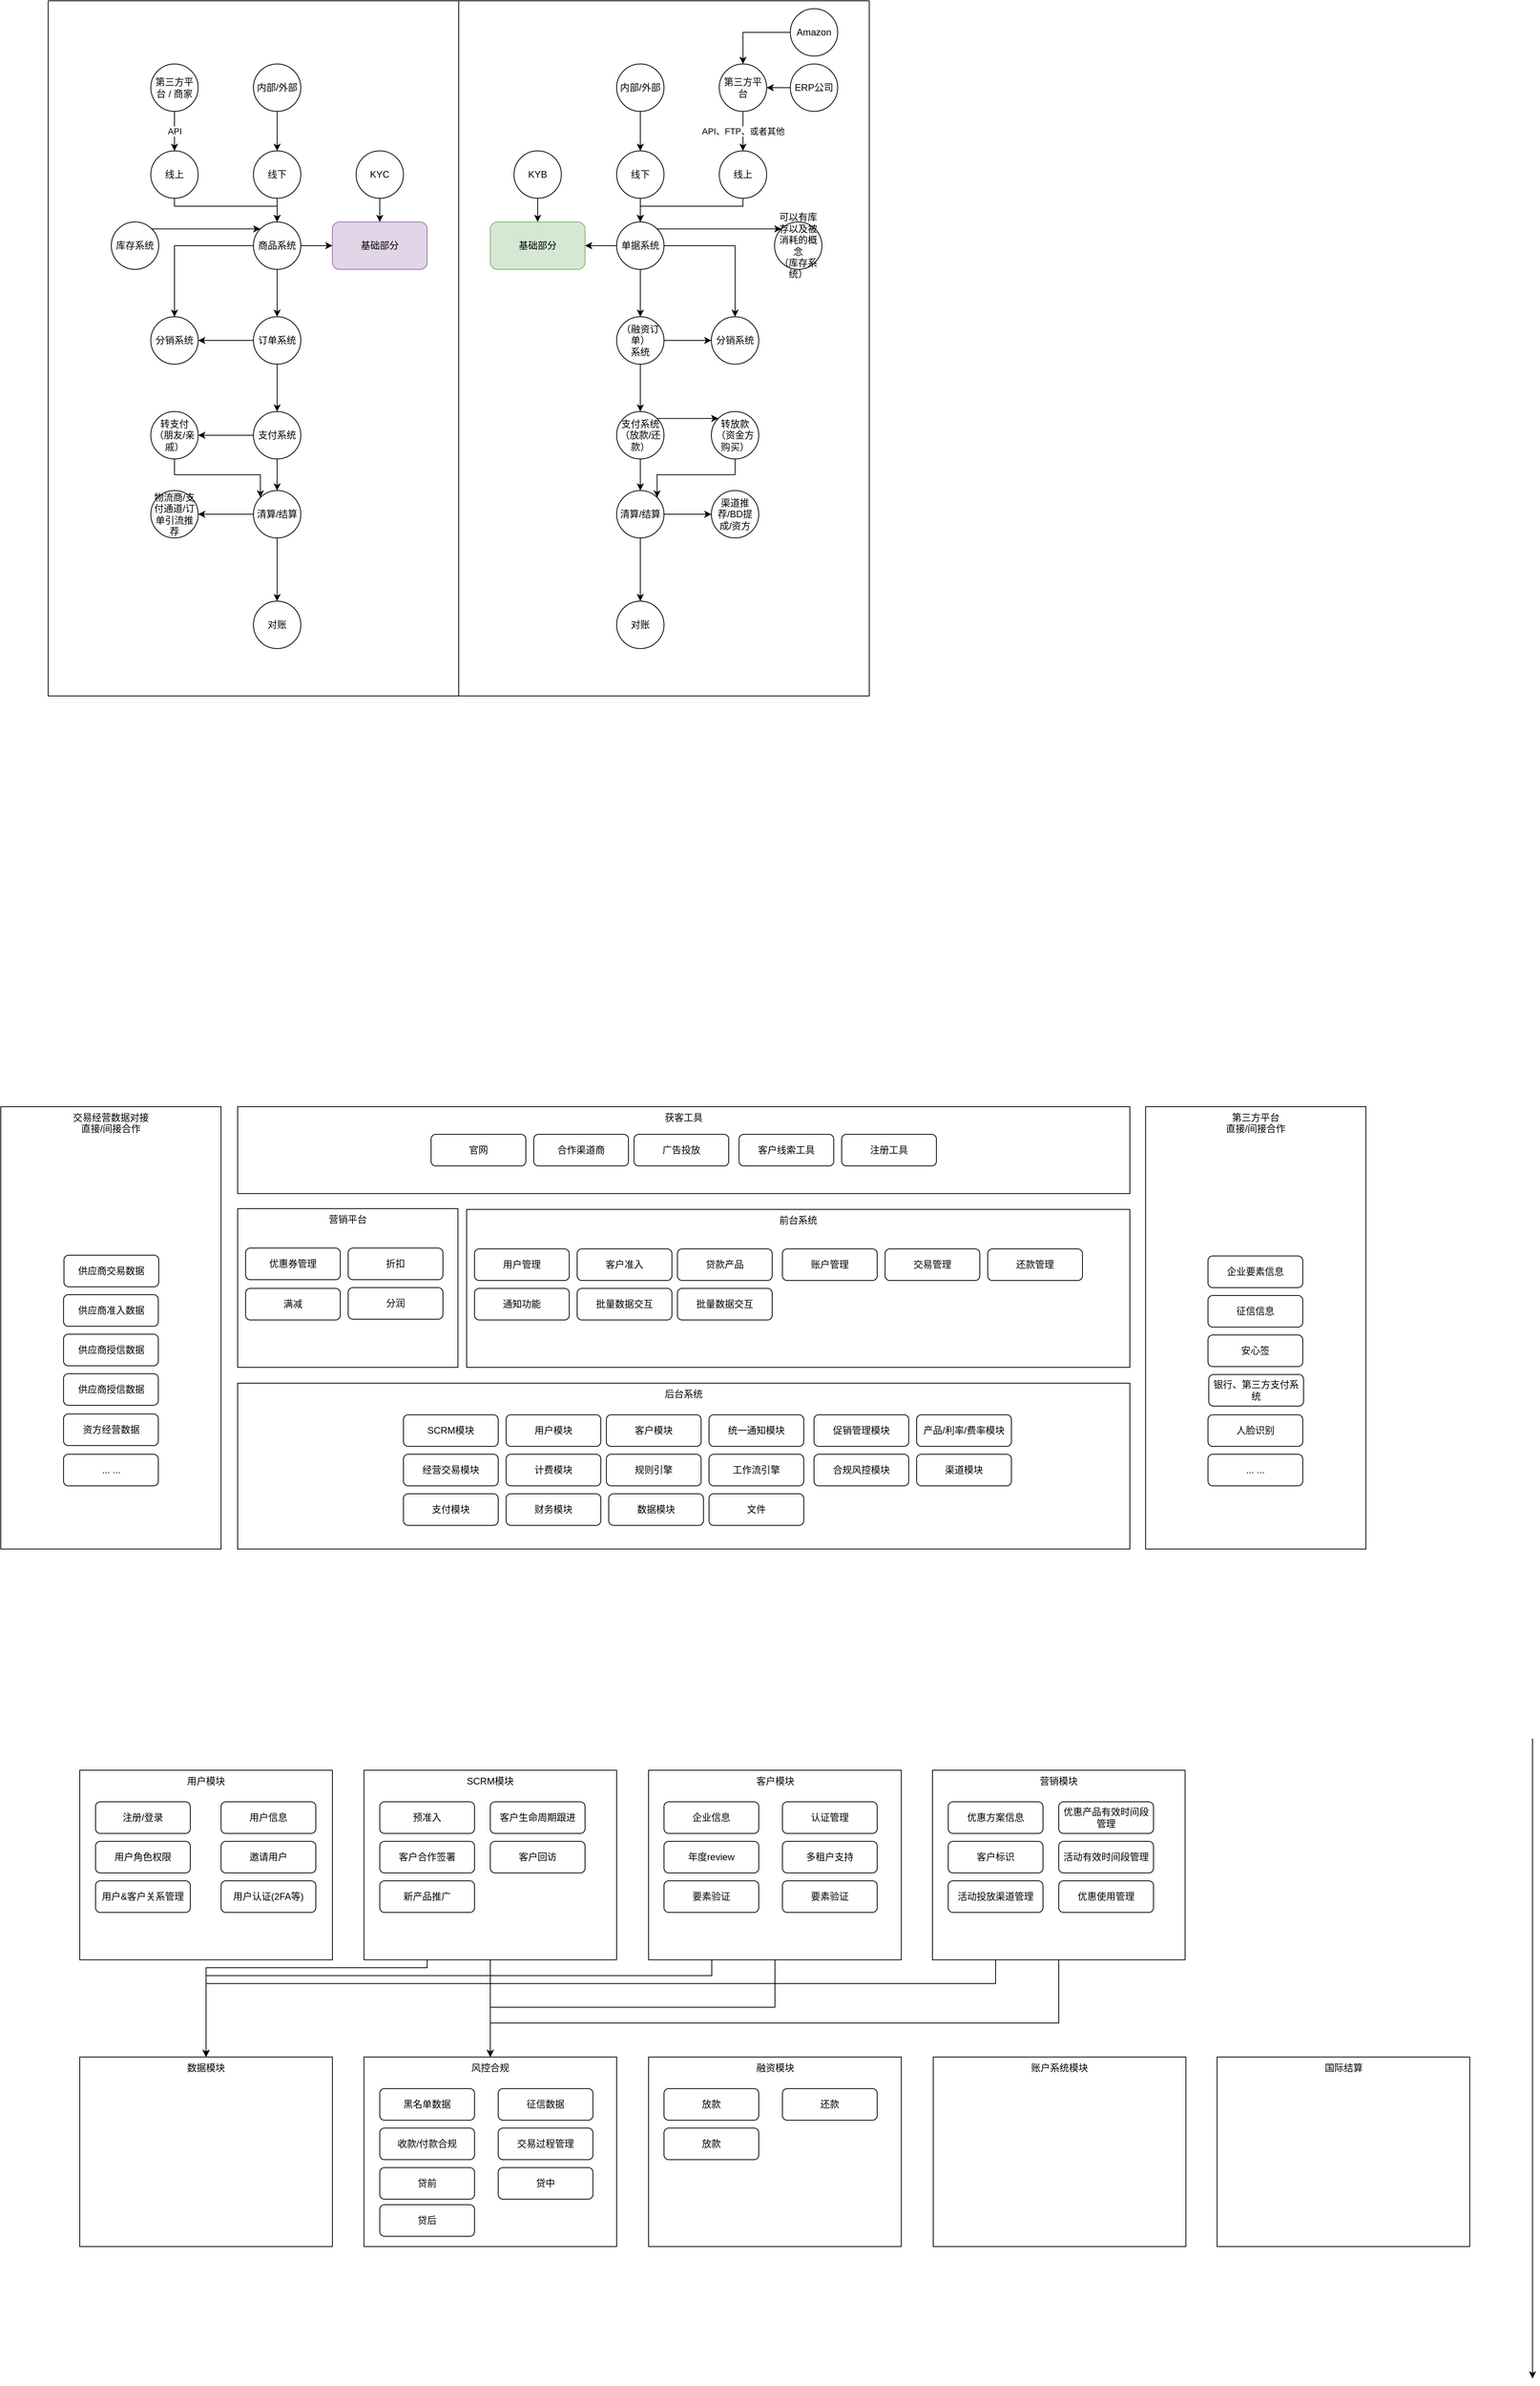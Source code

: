 <mxfile version="21.6.9" type="github">
  <diagram name="第 1 页" id="DsP0ySoP5KuVm8gyESEJ">
    <mxGraphModel dx="1647" dy="838" grid="1" gridSize="10" guides="1" tooltips="1" connect="1" arrows="1" fold="1" page="1" pageScale="1" pageWidth="827" pageHeight="1169" math="0" shadow="0">
      <root>
        <mxCell id="0" />
        <mxCell id="1" parent="0" />
        <mxCell id="JTM_hWVtwOP50AUBhIqX-2" value="" style="swimlane;startSize=0;" parent="1" vertex="1">
          <mxGeometry x="160" y="80" width="520" height="880" as="geometry" />
        </mxCell>
        <mxCell id="JTM_hWVtwOP50AUBhIqX-4" value="基础部分" style="rounded=1;whiteSpace=wrap;html=1;fillColor=#e1d5e7;strokeColor=#9673a6;" parent="JTM_hWVtwOP50AUBhIqX-2" vertex="1">
          <mxGeometry x="360" y="280" width="120" height="60" as="geometry" />
        </mxCell>
        <mxCell id="dblVW6kIsXTNqUXVf4vE-62" style="edgeStyle=orthogonalEdgeStyle;rounded=0;orthogonalLoop=1;jettySize=auto;html=1;exitX=0.5;exitY=1;exitDx=0;exitDy=0;entryX=0.5;entryY=0;entryDx=0;entryDy=0;" parent="JTM_hWVtwOP50AUBhIqX-2" source="dblVW6kIsXTNqUXVf4vE-32" target="JTM_hWVtwOP50AUBhIqX-4" edge="1">
          <mxGeometry relative="1" as="geometry" />
        </mxCell>
        <mxCell id="dblVW6kIsXTNqUXVf4vE-32" value="KYC" style="ellipse;whiteSpace=wrap;html=1;aspect=fixed;" parent="JTM_hWVtwOP50AUBhIqX-2" vertex="1">
          <mxGeometry x="390" y="190" width="60" height="60" as="geometry" />
        </mxCell>
        <mxCell id="dblVW6kIsXTNqUXVf4vE-42" style="edgeStyle=orthogonalEdgeStyle;rounded=0;orthogonalLoop=1;jettySize=auto;html=1;exitX=0.5;exitY=1;exitDx=0;exitDy=0;entryX=0.5;entryY=0;entryDx=0;entryDy=0;" parent="JTM_hWVtwOP50AUBhIqX-2" source="dblVW6kIsXTNqUXVf4vE-33" target="dblVW6kIsXTNqUXVf4vE-41" edge="1">
          <mxGeometry relative="1" as="geometry" />
        </mxCell>
        <mxCell id="dblVW6kIsXTNqUXVf4vE-33" value="线下" style="ellipse;whiteSpace=wrap;html=1;aspect=fixed;" parent="JTM_hWVtwOP50AUBhIqX-2" vertex="1">
          <mxGeometry x="260" y="190" width="60" height="60" as="geometry" />
        </mxCell>
        <mxCell id="dblVW6kIsXTNqUXVf4vE-43" style="edgeStyle=orthogonalEdgeStyle;rounded=0;orthogonalLoop=1;jettySize=auto;html=1;exitX=0.5;exitY=1;exitDx=0;exitDy=0;entryX=0.5;entryY=0;entryDx=0;entryDy=0;" parent="JTM_hWVtwOP50AUBhIqX-2" source="dblVW6kIsXTNqUXVf4vE-34" target="dblVW6kIsXTNqUXVf4vE-41" edge="1">
          <mxGeometry relative="1" as="geometry">
            <Array as="points">
              <mxPoint x="160" y="260" />
              <mxPoint x="290" y="260" />
            </Array>
          </mxGeometry>
        </mxCell>
        <mxCell id="dblVW6kIsXTNqUXVf4vE-34" value="线上" style="ellipse;whiteSpace=wrap;html=1;aspect=fixed;" parent="JTM_hWVtwOP50AUBhIqX-2" vertex="1">
          <mxGeometry x="130" y="190" width="60" height="60" as="geometry" />
        </mxCell>
        <mxCell id="dblVW6kIsXTNqUXVf4vE-36" style="edgeStyle=orthogonalEdgeStyle;rounded=0;orthogonalLoop=1;jettySize=auto;html=1;exitX=0.5;exitY=1;exitDx=0;exitDy=0;entryX=0.5;entryY=0;entryDx=0;entryDy=0;" parent="JTM_hWVtwOP50AUBhIqX-2" source="dblVW6kIsXTNqUXVf4vE-35" target="dblVW6kIsXTNqUXVf4vE-33" edge="1">
          <mxGeometry relative="1" as="geometry" />
        </mxCell>
        <mxCell id="dblVW6kIsXTNqUXVf4vE-35" value="内部/外部" style="ellipse;whiteSpace=wrap;html=1;aspect=fixed;" parent="JTM_hWVtwOP50AUBhIqX-2" vertex="1">
          <mxGeometry x="260" y="80" width="60" height="60" as="geometry" />
        </mxCell>
        <mxCell id="dblVW6kIsXTNqUXVf4vE-40" value="API" style="edgeStyle=orthogonalEdgeStyle;rounded=0;orthogonalLoop=1;jettySize=auto;html=1;exitX=0.5;exitY=1;exitDx=0;exitDy=0;entryX=0.5;entryY=0;entryDx=0;entryDy=0;" parent="JTM_hWVtwOP50AUBhIqX-2" source="dblVW6kIsXTNqUXVf4vE-39" target="dblVW6kIsXTNqUXVf4vE-34" edge="1">
          <mxGeometry relative="1" as="geometry" />
        </mxCell>
        <mxCell id="dblVW6kIsXTNqUXVf4vE-39" value="第三方平台 / 商家" style="ellipse;whiteSpace=wrap;html=1;aspect=fixed;" parent="JTM_hWVtwOP50AUBhIqX-2" vertex="1">
          <mxGeometry x="130" y="80" width="60" height="60" as="geometry" />
        </mxCell>
        <mxCell id="dblVW6kIsXTNqUXVf4vE-45" style="edgeStyle=orthogonalEdgeStyle;rounded=0;orthogonalLoop=1;jettySize=auto;html=1;exitX=1;exitY=0.5;exitDx=0;exitDy=0;entryX=0;entryY=0.5;entryDx=0;entryDy=0;" parent="JTM_hWVtwOP50AUBhIqX-2" source="dblVW6kIsXTNqUXVf4vE-41" target="JTM_hWVtwOP50AUBhIqX-4" edge="1">
          <mxGeometry relative="1" as="geometry" />
        </mxCell>
        <mxCell id="dblVW6kIsXTNqUXVf4vE-46" style="edgeStyle=orthogonalEdgeStyle;rounded=0;orthogonalLoop=1;jettySize=auto;html=1;exitX=0.5;exitY=1;exitDx=0;exitDy=0;" parent="JTM_hWVtwOP50AUBhIqX-2" source="dblVW6kIsXTNqUXVf4vE-41" target="dblVW6kIsXTNqUXVf4vE-44" edge="1">
          <mxGeometry relative="1" as="geometry" />
        </mxCell>
        <mxCell id="tlzMzB9jij6PlE33ukh0-1" style="edgeStyle=orthogonalEdgeStyle;rounded=0;orthogonalLoop=1;jettySize=auto;html=1;exitX=0;exitY=0.5;exitDx=0;exitDy=0;" edge="1" parent="JTM_hWVtwOP50AUBhIqX-2" source="dblVW6kIsXTNqUXVf4vE-41" target="dblVW6kIsXTNqUXVf4vE-47">
          <mxGeometry relative="1" as="geometry" />
        </mxCell>
        <mxCell id="dblVW6kIsXTNqUXVf4vE-41" value="商品系统" style="ellipse;whiteSpace=wrap;html=1;aspect=fixed;" parent="JTM_hWVtwOP50AUBhIqX-2" vertex="1">
          <mxGeometry x="260" y="280" width="60" height="60" as="geometry" />
        </mxCell>
        <mxCell id="dblVW6kIsXTNqUXVf4vE-50" style="edgeStyle=orthogonalEdgeStyle;rounded=0;orthogonalLoop=1;jettySize=auto;html=1;exitX=0;exitY=0.5;exitDx=0;exitDy=0;entryX=1;entryY=0.5;entryDx=0;entryDy=0;" parent="JTM_hWVtwOP50AUBhIqX-2" source="dblVW6kIsXTNqUXVf4vE-44" target="dblVW6kIsXTNqUXVf4vE-47" edge="1">
          <mxGeometry relative="1" as="geometry" />
        </mxCell>
        <mxCell id="dblVW6kIsXTNqUXVf4vE-54" style="edgeStyle=orthogonalEdgeStyle;rounded=0;orthogonalLoop=1;jettySize=auto;html=1;exitX=0.5;exitY=1;exitDx=0;exitDy=0;entryX=0.5;entryY=0;entryDx=0;entryDy=0;" parent="JTM_hWVtwOP50AUBhIqX-2" source="dblVW6kIsXTNqUXVf4vE-44" target="dblVW6kIsXTNqUXVf4vE-51" edge="1">
          <mxGeometry relative="1" as="geometry" />
        </mxCell>
        <mxCell id="dblVW6kIsXTNqUXVf4vE-44" value="订单系统" style="ellipse;whiteSpace=wrap;html=1;aspect=fixed;" parent="JTM_hWVtwOP50AUBhIqX-2" vertex="1">
          <mxGeometry x="260" y="400" width="60" height="60" as="geometry" />
        </mxCell>
        <mxCell id="dblVW6kIsXTNqUXVf4vE-47" value="分销系统" style="ellipse;whiteSpace=wrap;html=1;aspect=fixed;" parent="JTM_hWVtwOP50AUBhIqX-2" vertex="1">
          <mxGeometry x="130" y="400" width="60" height="60" as="geometry" />
        </mxCell>
        <mxCell id="dblVW6kIsXTNqUXVf4vE-49" style="edgeStyle=orthogonalEdgeStyle;rounded=0;orthogonalLoop=1;jettySize=auto;html=1;exitX=1;exitY=0;exitDx=0;exitDy=0;entryX=0;entryY=0;entryDx=0;entryDy=0;" parent="JTM_hWVtwOP50AUBhIqX-2" source="dblVW6kIsXTNqUXVf4vE-48" target="dblVW6kIsXTNqUXVf4vE-41" edge="1">
          <mxGeometry relative="1" as="geometry" />
        </mxCell>
        <mxCell id="dblVW6kIsXTNqUXVf4vE-48" value="库存系统" style="ellipse;whiteSpace=wrap;html=1;aspect=fixed;" parent="JTM_hWVtwOP50AUBhIqX-2" vertex="1">
          <mxGeometry x="80" y="280" width="60" height="60" as="geometry" />
        </mxCell>
        <mxCell id="dblVW6kIsXTNqUXVf4vE-53" style="edgeStyle=orthogonalEdgeStyle;rounded=0;orthogonalLoop=1;jettySize=auto;html=1;exitX=0;exitY=0.5;exitDx=0;exitDy=0;entryX=1;entryY=0.5;entryDx=0;entryDy=0;" parent="JTM_hWVtwOP50AUBhIqX-2" source="dblVW6kIsXTNqUXVf4vE-51" target="dblVW6kIsXTNqUXVf4vE-52" edge="1">
          <mxGeometry relative="1" as="geometry" />
        </mxCell>
        <mxCell id="dblVW6kIsXTNqUXVf4vE-57" style="edgeStyle=orthogonalEdgeStyle;rounded=0;orthogonalLoop=1;jettySize=auto;html=1;exitX=0.5;exitY=1;exitDx=0;exitDy=0;" parent="JTM_hWVtwOP50AUBhIqX-2" source="dblVW6kIsXTNqUXVf4vE-51" target="dblVW6kIsXTNqUXVf4vE-55" edge="1">
          <mxGeometry relative="1" as="geometry" />
        </mxCell>
        <mxCell id="dblVW6kIsXTNqUXVf4vE-51" value="支付系统" style="ellipse;whiteSpace=wrap;html=1;aspect=fixed;" parent="JTM_hWVtwOP50AUBhIqX-2" vertex="1">
          <mxGeometry x="260" y="520" width="60" height="60" as="geometry" />
        </mxCell>
        <mxCell id="dblVW6kIsXTNqUXVf4vE-61" style="edgeStyle=orthogonalEdgeStyle;rounded=0;orthogonalLoop=1;jettySize=auto;html=1;exitX=0.5;exitY=1;exitDx=0;exitDy=0;entryX=0;entryY=0;entryDx=0;entryDy=0;" parent="JTM_hWVtwOP50AUBhIqX-2" source="dblVW6kIsXTNqUXVf4vE-52" target="dblVW6kIsXTNqUXVf4vE-55" edge="1">
          <mxGeometry relative="1" as="geometry" />
        </mxCell>
        <mxCell id="dblVW6kIsXTNqUXVf4vE-52" value="转支付（朋友/亲戚）" style="ellipse;whiteSpace=wrap;html=1;aspect=fixed;" parent="JTM_hWVtwOP50AUBhIqX-2" vertex="1">
          <mxGeometry x="130" y="520" width="60" height="60" as="geometry" />
        </mxCell>
        <mxCell id="dblVW6kIsXTNqUXVf4vE-58" style="edgeStyle=orthogonalEdgeStyle;rounded=0;orthogonalLoop=1;jettySize=auto;html=1;exitX=0.5;exitY=1;exitDx=0;exitDy=0;entryX=0.5;entryY=0;entryDx=0;entryDy=0;" parent="JTM_hWVtwOP50AUBhIqX-2" source="dblVW6kIsXTNqUXVf4vE-55" target="dblVW6kIsXTNqUXVf4vE-56" edge="1">
          <mxGeometry relative="1" as="geometry" />
        </mxCell>
        <mxCell id="dblVW6kIsXTNqUXVf4vE-60" style="edgeStyle=orthogonalEdgeStyle;rounded=0;orthogonalLoop=1;jettySize=auto;html=1;exitX=0;exitY=0.5;exitDx=0;exitDy=0;entryX=1;entryY=0.5;entryDx=0;entryDy=0;" parent="JTM_hWVtwOP50AUBhIqX-2" source="dblVW6kIsXTNqUXVf4vE-55" target="dblVW6kIsXTNqUXVf4vE-59" edge="1">
          <mxGeometry relative="1" as="geometry" />
        </mxCell>
        <mxCell id="dblVW6kIsXTNqUXVf4vE-55" value="清算/结算" style="ellipse;whiteSpace=wrap;html=1;aspect=fixed;" parent="JTM_hWVtwOP50AUBhIqX-2" vertex="1">
          <mxGeometry x="260" y="620" width="60" height="60" as="geometry" />
        </mxCell>
        <mxCell id="dblVW6kIsXTNqUXVf4vE-56" value="对账" style="ellipse;whiteSpace=wrap;html=1;aspect=fixed;" parent="JTM_hWVtwOP50AUBhIqX-2" vertex="1">
          <mxGeometry x="260" y="760" width="60" height="60" as="geometry" />
        </mxCell>
        <mxCell id="dblVW6kIsXTNqUXVf4vE-59" value="物流商/支付通道/订单引流推荐" style="ellipse;whiteSpace=wrap;html=1;aspect=fixed;" parent="JTM_hWVtwOP50AUBhIqX-2" vertex="1">
          <mxGeometry x="130" y="620" width="60" height="60" as="geometry" />
        </mxCell>
        <mxCell id="JTM_hWVtwOP50AUBhIqX-3" value="" style="swimlane;startSize=0;" parent="1" vertex="1">
          <mxGeometry x="680" y="80" width="520" height="880" as="geometry" />
        </mxCell>
        <mxCell id="JTM_hWVtwOP50AUBhIqX-5" value="基础部分" style="rounded=1;whiteSpace=wrap;html=1;fillColor=#d5e8d4;strokeColor=#82b366;" parent="JTM_hWVtwOP50AUBhIqX-3" vertex="1">
          <mxGeometry x="40" y="280" width="120" height="60" as="geometry" />
        </mxCell>
        <mxCell id="dblVW6kIsXTNqUXVf4vE-14" style="edgeStyle=orthogonalEdgeStyle;rounded=0;orthogonalLoop=1;jettySize=auto;html=1;exitX=0.5;exitY=1;exitDx=0;exitDy=0;entryX=0.5;entryY=0;entryDx=0;entryDy=0;" parent="JTM_hWVtwOP50AUBhIqX-3" source="JTM_hWVtwOP50AUBhIqX-7" target="JTM_hWVtwOP50AUBhIqX-8" edge="1">
          <mxGeometry relative="1" as="geometry" />
        </mxCell>
        <mxCell id="dblVW6kIsXTNqUXVf4vE-16" style="edgeStyle=orthogonalEdgeStyle;rounded=0;orthogonalLoop=1;jettySize=auto;html=1;exitX=1;exitY=0.5;exitDx=0;exitDy=0;entryX=0.5;entryY=0;entryDx=0;entryDy=0;" parent="JTM_hWVtwOP50AUBhIqX-3" source="JTM_hWVtwOP50AUBhIqX-7" target="dblVW6kIsXTNqUXVf4vE-15" edge="1">
          <mxGeometry relative="1" as="geometry" />
        </mxCell>
        <mxCell id="dblVW6kIsXTNqUXVf4vE-19" style="edgeStyle=orthogonalEdgeStyle;rounded=0;orthogonalLoop=1;jettySize=auto;html=1;exitX=1;exitY=0;exitDx=0;exitDy=0;entryX=0;entryY=0;entryDx=0;entryDy=0;" parent="JTM_hWVtwOP50AUBhIqX-3" source="JTM_hWVtwOP50AUBhIqX-7" target="dblVW6kIsXTNqUXVf4vE-18" edge="1">
          <mxGeometry relative="1" as="geometry" />
        </mxCell>
        <mxCell id="dblVW6kIsXTNqUXVf4vE-38" style="edgeStyle=orthogonalEdgeStyle;rounded=0;orthogonalLoop=1;jettySize=auto;html=1;exitX=0;exitY=0.5;exitDx=0;exitDy=0;entryX=1;entryY=0.5;entryDx=0;entryDy=0;" parent="JTM_hWVtwOP50AUBhIqX-3" source="JTM_hWVtwOP50AUBhIqX-7" target="JTM_hWVtwOP50AUBhIqX-5" edge="1">
          <mxGeometry relative="1" as="geometry" />
        </mxCell>
        <mxCell id="JTM_hWVtwOP50AUBhIqX-7" value="单据系统" style="ellipse;whiteSpace=wrap;html=1;aspect=fixed;" parent="JTM_hWVtwOP50AUBhIqX-3" vertex="1">
          <mxGeometry x="200" y="280" width="60" height="60" as="geometry" />
        </mxCell>
        <mxCell id="dblVW6kIsXTNqUXVf4vE-17" style="edgeStyle=orthogonalEdgeStyle;rounded=0;orthogonalLoop=1;jettySize=auto;html=1;exitX=1;exitY=0.5;exitDx=0;exitDy=0;entryX=0;entryY=0.5;entryDx=0;entryDy=0;" parent="JTM_hWVtwOP50AUBhIqX-3" source="JTM_hWVtwOP50AUBhIqX-8" target="dblVW6kIsXTNqUXVf4vE-15" edge="1">
          <mxGeometry relative="1" as="geometry" />
        </mxCell>
        <mxCell id="dblVW6kIsXTNqUXVf4vE-23" style="edgeStyle=orthogonalEdgeStyle;rounded=0;orthogonalLoop=1;jettySize=auto;html=1;exitX=0.5;exitY=1;exitDx=0;exitDy=0;" parent="JTM_hWVtwOP50AUBhIqX-3" source="JTM_hWVtwOP50AUBhIqX-8" target="dblVW6kIsXTNqUXVf4vE-21" edge="1">
          <mxGeometry relative="1" as="geometry" />
        </mxCell>
        <mxCell id="JTM_hWVtwOP50AUBhIqX-8" value="（融资订单）&lt;br&gt;系统" style="ellipse;whiteSpace=wrap;html=1;aspect=fixed;" parent="JTM_hWVtwOP50AUBhIqX-3" vertex="1">
          <mxGeometry x="200" y="400" width="60" height="60" as="geometry" />
        </mxCell>
        <mxCell id="dblVW6kIsXTNqUXVf4vE-5" style="edgeStyle=orthogonalEdgeStyle;rounded=0;orthogonalLoop=1;jettySize=auto;html=1;exitX=0.5;exitY=1;exitDx=0;exitDy=0;entryX=0.5;entryY=0;entryDx=0;entryDy=0;" parent="JTM_hWVtwOP50AUBhIqX-3" source="dblVW6kIsXTNqUXVf4vE-1" target="JTM_hWVtwOP50AUBhIqX-7" edge="1">
          <mxGeometry relative="1" as="geometry" />
        </mxCell>
        <mxCell id="dblVW6kIsXTNqUXVf4vE-1" value="线下" style="ellipse;whiteSpace=wrap;html=1;aspect=fixed;" parent="JTM_hWVtwOP50AUBhIqX-3" vertex="1">
          <mxGeometry x="200" y="190" width="60" height="60" as="geometry" />
        </mxCell>
        <mxCell id="dblVW6kIsXTNqUXVf4vE-4" style="edgeStyle=orthogonalEdgeStyle;rounded=0;orthogonalLoop=1;jettySize=auto;html=1;exitX=0.5;exitY=1;exitDx=0;exitDy=0;" parent="JTM_hWVtwOP50AUBhIqX-3" source="dblVW6kIsXTNqUXVf4vE-2" target="dblVW6kIsXTNqUXVf4vE-1" edge="1">
          <mxGeometry relative="1" as="geometry" />
        </mxCell>
        <mxCell id="dblVW6kIsXTNqUXVf4vE-2" value="内部/外部" style="ellipse;whiteSpace=wrap;html=1;aspect=fixed;" parent="JTM_hWVtwOP50AUBhIqX-3" vertex="1">
          <mxGeometry x="200" y="80" width="60" height="60" as="geometry" />
        </mxCell>
        <mxCell id="dblVW6kIsXTNqUXVf4vE-6" style="edgeStyle=orthogonalEdgeStyle;rounded=0;orthogonalLoop=1;jettySize=auto;html=1;exitX=0.5;exitY=1;exitDx=0;exitDy=0;entryX=0.5;entryY=0;entryDx=0;entryDy=0;" parent="JTM_hWVtwOP50AUBhIqX-3" source="dblVW6kIsXTNqUXVf4vE-3" target="JTM_hWVtwOP50AUBhIqX-7" edge="1">
          <mxGeometry relative="1" as="geometry">
            <Array as="points">
              <mxPoint x="360" y="260" />
              <mxPoint x="230" y="260" />
            </Array>
          </mxGeometry>
        </mxCell>
        <mxCell id="dblVW6kIsXTNqUXVf4vE-3" value="线上" style="ellipse;whiteSpace=wrap;html=1;aspect=fixed;" parent="JTM_hWVtwOP50AUBhIqX-3" vertex="1">
          <mxGeometry x="330" y="190" width="60" height="60" as="geometry" />
        </mxCell>
        <mxCell id="dblVW6kIsXTNqUXVf4vE-8" value="API、FTP、或者其他" style="edgeStyle=orthogonalEdgeStyle;rounded=0;orthogonalLoop=1;jettySize=auto;html=1;exitX=0.5;exitY=1;exitDx=0;exitDy=0;entryX=0.5;entryY=0;entryDx=0;entryDy=0;" parent="JTM_hWVtwOP50AUBhIqX-3" source="dblVW6kIsXTNqUXVf4vE-7" target="dblVW6kIsXTNqUXVf4vE-3" edge="1">
          <mxGeometry relative="1" as="geometry" />
        </mxCell>
        <mxCell id="dblVW6kIsXTNqUXVf4vE-7" value="第三方平台" style="ellipse;whiteSpace=wrap;html=1;aspect=fixed;" parent="JTM_hWVtwOP50AUBhIqX-3" vertex="1">
          <mxGeometry x="330" y="80" width="60" height="60" as="geometry" />
        </mxCell>
        <mxCell id="dblVW6kIsXTNqUXVf4vE-11" style="edgeStyle=orthogonalEdgeStyle;rounded=0;orthogonalLoop=1;jettySize=auto;html=1;exitX=0;exitY=0.5;exitDx=0;exitDy=0;" parent="JTM_hWVtwOP50AUBhIqX-3" source="dblVW6kIsXTNqUXVf4vE-9" target="dblVW6kIsXTNqUXVf4vE-7" edge="1">
          <mxGeometry relative="1" as="geometry" />
        </mxCell>
        <mxCell id="dblVW6kIsXTNqUXVf4vE-9" value="Amazon" style="ellipse;whiteSpace=wrap;html=1;aspect=fixed;" parent="JTM_hWVtwOP50AUBhIqX-3" vertex="1">
          <mxGeometry x="420" y="10" width="60" height="60" as="geometry" />
        </mxCell>
        <mxCell id="dblVW6kIsXTNqUXVf4vE-12" style="edgeStyle=orthogonalEdgeStyle;rounded=0;orthogonalLoop=1;jettySize=auto;html=1;exitX=0;exitY=0.5;exitDx=0;exitDy=0;entryX=1;entryY=0.5;entryDx=0;entryDy=0;" parent="JTM_hWVtwOP50AUBhIqX-3" source="dblVW6kIsXTNqUXVf4vE-10" target="dblVW6kIsXTNqUXVf4vE-7" edge="1">
          <mxGeometry relative="1" as="geometry" />
        </mxCell>
        <mxCell id="dblVW6kIsXTNqUXVf4vE-10" value="ERP公司" style="ellipse;whiteSpace=wrap;html=1;aspect=fixed;" parent="JTM_hWVtwOP50AUBhIqX-3" vertex="1">
          <mxGeometry x="420" y="80" width="60" height="60" as="geometry" />
        </mxCell>
        <mxCell id="dblVW6kIsXTNqUXVf4vE-15" value="分销系统" style="ellipse;whiteSpace=wrap;html=1;aspect=fixed;" parent="JTM_hWVtwOP50AUBhIqX-3" vertex="1">
          <mxGeometry x="320" y="400" width="60" height="60" as="geometry" />
        </mxCell>
        <mxCell id="dblVW6kIsXTNqUXVf4vE-18" value="可以有库存以及被消耗的概念&lt;br&gt;（库存系统）" style="ellipse;whiteSpace=wrap;html=1;aspect=fixed;" parent="JTM_hWVtwOP50AUBhIqX-3" vertex="1">
          <mxGeometry x="400" y="280" width="60" height="60" as="geometry" />
        </mxCell>
        <mxCell id="dblVW6kIsXTNqUXVf4vE-37" style="edgeStyle=orthogonalEdgeStyle;rounded=0;orthogonalLoop=1;jettySize=auto;html=1;exitX=0.5;exitY=1;exitDx=0;exitDy=0;entryX=0.5;entryY=0;entryDx=0;entryDy=0;" parent="JTM_hWVtwOP50AUBhIqX-3" source="dblVW6kIsXTNqUXVf4vE-20" target="JTM_hWVtwOP50AUBhIqX-5" edge="1">
          <mxGeometry relative="1" as="geometry" />
        </mxCell>
        <mxCell id="dblVW6kIsXTNqUXVf4vE-20" value="KYB" style="ellipse;whiteSpace=wrap;html=1;aspect=fixed;" parent="JTM_hWVtwOP50AUBhIqX-3" vertex="1">
          <mxGeometry x="70" y="190" width="60" height="60" as="geometry" />
        </mxCell>
        <mxCell id="dblVW6kIsXTNqUXVf4vE-25" style="edgeStyle=orthogonalEdgeStyle;rounded=0;orthogonalLoop=1;jettySize=auto;html=1;exitX=0.5;exitY=1;exitDx=0;exitDy=0;" parent="JTM_hWVtwOP50AUBhIqX-3" source="dblVW6kIsXTNqUXVf4vE-21" target="dblVW6kIsXTNqUXVf4vE-24" edge="1">
          <mxGeometry relative="1" as="geometry" />
        </mxCell>
        <mxCell id="dblVW6kIsXTNqUXVf4vE-30" style="edgeStyle=orthogonalEdgeStyle;rounded=0;orthogonalLoop=1;jettySize=auto;html=1;exitX=1;exitY=0;exitDx=0;exitDy=0;entryX=0;entryY=0;entryDx=0;entryDy=0;" parent="JTM_hWVtwOP50AUBhIqX-3" source="dblVW6kIsXTNqUXVf4vE-21" target="dblVW6kIsXTNqUXVf4vE-22" edge="1">
          <mxGeometry relative="1" as="geometry" />
        </mxCell>
        <mxCell id="dblVW6kIsXTNqUXVf4vE-21" value="支付系统（放款/还款）" style="ellipse;whiteSpace=wrap;html=1;aspect=fixed;" parent="JTM_hWVtwOP50AUBhIqX-3" vertex="1">
          <mxGeometry x="200" y="520" width="60" height="60" as="geometry" />
        </mxCell>
        <mxCell id="dblVW6kIsXTNqUXVf4vE-31" style="edgeStyle=orthogonalEdgeStyle;rounded=0;orthogonalLoop=1;jettySize=auto;html=1;exitX=0.5;exitY=1;exitDx=0;exitDy=0;entryX=1;entryY=0;entryDx=0;entryDy=0;" parent="JTM_hWVtwOP50AUBhIqX-3" source="dblVW6kIsXTNqUXVf4vE-22" target="dblVW6kIsXTNqUXVf4vE-24" edge="1">
          <mxGeometry relative="1" as="geometry" />
        </mxCell>
        <mxCell id="dblVW6kIsXTNqUXVf4vE-22" value="转放款&lt;br&gt;（资金方购买）" style="ellipse;whiteSpace=wrap;html=1;aspect=fixed;" parent="JTM_hWVtwOP50AUBhIqX-3" vertex="1">
          <mxGeometry x="320" y="520" width="60" height="60" as="geometry" />
        </mxCell>
        <mxCell id="dblVW6kIsXTNqUXVf4vE-27" style="edgeStyle=orthogonalEdgeStyle;rounded=0;orthogonalLoop=1;jettySize=auto;html=1;exitX=1;exitY=0.5;exitDx=0;exitDy=0;entryX=0;entryY=0.5;entryDx=0;entryDy=0;" parent="JTM_hWVtwOP50AUBhIqX-3" source="dblVW6kIsXTNqUXVf4vE-24" target="dblVW6kIsXTNqUXVf4vE-26" edge="1">
          <mxGeometry relative="1" as="geometry" />
        </mxCell>
        <mxCell id="dblVW6kIsXTNqUXVf4vE-24" value="清算/结算" style="ellipse;whiteSpace=wrap;html=1;aspect=fixed;" parent="JTM_hWVtwOP50AUBhIqX-3" vertex="1">
          <mxGeometry x="200" y="620" width="60" height="60" as="geometry" />
        </mxCell>
        <mxCell id="dblVW6kIsXTNqUXVf4vE-26" value="渠道推荐/BD提成/资方" style="ellipse;whiteSpace=wrap;html=1;aspect=fixed;" parent="JTM_hWVtwOP50AUBhIqX-3" vertex="1">
          <mxGeometry x="320" y="620" width="60" height="60" as="geometry" />
        </mxCell>
        <mxCell id="dblVW6kIsXTNqUXVf4vE-28" value="对账" style="ellipse;whiteSpace=wrap;html=1;aspect=fixed;" parent="JTM_hWVtwOP50AUBhIqX-3" vertex="1">
          <mxGeometry x="200" y="760" width="60" height="60" as="geometry" />
        </mxCell>
        <mxCell id="dblVW6kIsXTNqUXVf4vE-29" style="edgeStyle=orthogonalEdgeStyle;rounded=0;orthogonalLoop=1;jettySize=auto;html=1;exitX=0.5;exitY=1;exitDx=0;exitDy=0;" parent="JTM_hWVtwOP50AUBhIqX-3" source="dblVW6kIsXTNqUXVf4vE-24" target="dblVW6kIsXTNqUXVf4vE-28" edge="1">
          <mxGeometry relative="1" as="geometry" />
        </mxCell>
        <mxCell id="Zc82YdljWbSj6C0rq8SS-1" value="前台系统" style="rounded=0;whiteSpace=wrap;html=1;horizontal=1;verticalAlign=top;" parent="1" vertex="1">
          <mxGeometry x="690" y="1610" width="840" height="200" as="geometry" />
        </mxCell>
        <mxCell id="Zc82YdljWbSj6C0rq8SS-3" value="后台系统" style="rounded=0;whiteSpace=wrap;html=1;verticalAlign=top;" parent="1" vertex="1">
          <mxGeometry x="400" y="1830" width="1130" height="210" as="geometry" />
        </mxCell>
        <mxCell id="Zc82YdljWbSj6C0rq8SS-4" value="第三方平台&lt;br&gt;直接/间接合作" style="rounded=0;whiteSpace=wrap;html=1;verticalAlign=top;" parent="1" vertex="1">
          <mxGeometry x="1550" y="1480" width="279" height="560" as="geometry" />
        </mxCell>
        <mxCell id="Zc82YdljWbSj6C0rq8SS-15" value="贷款产品" style="rounded=1;whiteSpace=wrap;html=1;" parent="1" vertex="1">
          <mxGeometry x="957" y="1660" width="120" height="40" as="geometry" />
        </mxCell>
        <mxCell id="Zc82YdljWbSj6C0rq8SS-16" value="账户管理" style="rounded=1;whiteSpace=wrap;html=1;" parent="1" vertex="1">
          <mxGeometry x="1090" y="1660" width="120" height="40" as="geometry" />
        </mxCell>
        <mxCell id="Zc82YdljWbSj6C0rq8SS-17" value="客户准入" style="rounded=1;whiteSpace=wrap;html=1;" parent="1" vertex="1">
          <mxGeometry x="830" y="1660" width="120" height="40" as="geometry" />
        </mxCell>
        <mxCell id="Zc82YdljWbSj6C0rq8SS-18" value="通知功能" style="rounded=1;whiteSpace=wrap;html=1;" parent="1" vertex="1">
          <mxGeometry x="700" y="1710" width="120" height="40" as="geometry" />
        </mxCell>
        <mxCell id="Zc82YdljWbSj6C0rq8SS-19" value="还款管理" style="rounded=1;whiteSpace=wrap;html=1;" parent="1" vertex="1">
          <mxGeometry x="1350" y="1660" width="120" height="40" as="geometry" />
        </mxCell>
        <mxCell id="Zc82YdljWbSj6C0rq8SS-20" value="企业要素信息" style="rounded=1;whiteSpace=wrap;html=1;" parent="1" vertex="1">
          <mxGeometry x="1629" y="1669" width="120" height="40" as="geometry" />
        </mxCell>
        <mxCell id="Zc82YdljWbSj6C0rq8SS-21" value="征信信息" style="rounded=1;whiteSpace=wrap;html=1;" parent="1" vertex="1">
          <mxGeometry x="1629" y="1719" width="120" height="40" as="geometry" />
        </mxCell>
        <mxCell id="Zc82YdljWbSj6C0rq8SS-24" value="安心签" style="rounded=1;whiteSpace=wrap;html=1;" parent="1" vertex="1">
          <mxGeometry x="1629" y="1769" width="120" height="40" as="geometry" />
        </mxCell>
        <mxCell id="Zc82YdljWbSj6C0rq8SS-25" value="银行、第三方支付系统" style="rounded=1;whiteSpace=wrap;html=1;" parent="1" vertex="1">
          <mxGeometry x="1630" y="1819" width="120" height="40" as="geometry" />
        </mxCell>
        <mxCell id="Zc82YdljWbSj6C0rq8SS-26" value="交易管理" style="rounded=1;whiteSpace=wrap;html=1;" parent="1" vertex="1">
          <mxGeometry x="1220" y="1660" width="120" height="40" as="geometry" />
        </mxCell>
        <mxCell id="Zc82YdljWbSj6C0rq8SS-28" value="用户管理" style="rounded=1;whiteSpace=wrap;html=1;" parent="1" vertex="1">
          <mxGeometry x="700" y="1660" width="120" height="40" as="geometry" />
        </mxCell>
        <mxCell id="Zc82YdljWbSj6C0rq8SS-29" value="批量数据交互" style="rounded=1;whiteSpace=wrap;html=1;" parent="1" vertex="1">
          <mxGeometry x="830" y="1710" width="120" height="40" as="geometry" />
        </mxCell>
        <mxCell id="Zc82YdljWbSj6C0rq8SS-30" value="批量数据交互" style="rounded=1;whiteSpace=wrap;html=1;" parent="1" vertex="1">
          <mxGeometry x="957" y="1710" width="120" height="40" as="geometry" />
        </mxCell>
        <mxCell id="Zc82YdljWbSj6C0rq8SS-31" value="营销平台" style="rounded=0;whiteSpace=wrap;html=1;verticalAlign=top;" parent="1" vertex="1">
          <mxGeometry x="400" y="1609" width="279" height="201" as="geometry" />
        </mxCell>
        <mxCell id="Zc82YdljWbSj6C0rq8SS-33" value="统一通知模块" style="rounded=1;whiteSpace=wrap;html=1;" parent="1" vertex="1">
          <mxGeometry x="997" y="1870" width="120" height="40" as="geometry" />
        </mxCell>
        <mxCell id="Zc82YdljWbSj6C0rq8SS-34" value="经营交易模块" style="rounded=1;whiteSpace=wrap;html=1;" parent="1" vertex="1">
          <mxGeometry x="610" y="1920" width="120" height="40" as="geometry" />
        </mxCell>
        <mxCell id="Zc82YdljWbSj6C0rq8SS-35" value="客户模块" style="rounded=1;whiteSpace=wrap;html=1;" parent="1" vertex="1">
          <mxGeometry x="867" y="1870" width="120" height="40" as="geometry" />
        </mxCell>
        <mxCell id="Zc82YdljWbSj6C0rq8SS-36" value="规则引擎" style="rounded=1;whiteSpace=wrap;html=1;" parent="1" vertex="1">
          <mxGeometry x="867" y="1920" width="120" height="40" as="geometry" />
        </mxCell>
        <mxCell id="Zc82YdljWbSj6C0rq8SS-37" value="计费模块" style="rounded=1;whiteSpace=wrap;html=1;" parent="1" vertex="1">
          <mxGeometry x="740" y="1920" width="120" height="40" as="geometry" />
        </mxCell>
        <mxCell id="Zc82YdljWbSj6C0rq8SS-38" value="产品/利率/费率模块" style="rounded=1;whiteSpace=wrap;html=1;" parent="1" vertex="1">
          <mxGeometry x="1260" y="1870" width="120" height="40" as="geometry" />
        </mxCell>
        <mxCell id="Zc82YdljWbSj6C0rq8SS-39" value="用户模块" style="rounded=1;whiteSpace=wrap;html=1;" parent="1" vertex="1">
          <mxGeometry x="740" y="1870" width="120" height="40" as="geometry" />
        </mxCell>
        <mxCell id="Zc82YdljWbSj6C0rq8SS-40" value="工作流引擎" style="rounded=1;whiteSpace=wrap;html=1;" parent="1" vertex="1">
          <mxGeometry x="997" y="1920" width="120" height="40" as="geometry" />
        </mxCell>
        <mxCell id="Zc82YdljWbSj6C0rq8SS-41" value="合规风控模块" style="rounded=1;whiteSpace=wrap;html=1;" parent="1" vertex="1">
          <mxGeometry x="1130" y="1920" width="120" height="40" as="geometry" />
        </mxCell>
        <mxCell id="Zc82YdljWbSj6C0rq8SS-42" value="促销管理模块" style="rounded=1;whiteSpace=wrap;html=1;" parent="1" vertex="1">
          <mxGeometry x="1130" y="1870" width="120" height="40" as="geometry" />
        </mxCell>
        <mxCell id="Zc82YdljWbSj6C0rq8SS-43" value="渠道模块" style="rounded=1;whiteSpace=wrap;html=1;" parent="1" vertex="1">
          <mxGeometry x="1260" y="1920" width="120" height="40" as="geometry" />
        </mxCell>
        <mxCell id="Zc82YdljWbSj6C0rq8SS-44" value="财务模块" style="rounded=1;whiteSpace=wrap;html=1;" parent="1" vertex="1">
          <mxGeometry x="740" y="1970" width="120" height="40" as="geometry" />
        </mxCell>
        <mxCell id="Zc82YdljWbSj6C0rq8SS-45" value="支付模块" style="rounded=1;whiteSpace=wrap;html=1;" parent="1" vertex="1">
          <mxGeometry x="610" y="1970" width="120" height="40" as="geometry" />
        </mxCell>
        <mxCell id="Zc82YdljWbSj6C0rq8SS-47" value="优惠券管理" style="rounded=1;whiteSpace=wrap;html=1;" parent="1" vertex="1">
          <mxGeometry x="410" y="1659" width="120" height="40" as="geometry" />
        </mxCell>
        <mxCell id="Zc82YdljWbSj6C0rq8SS-48" value="获客工具" style="rounded=0;whiteSpace=wrap;html=1;horizontal=1;verticalAlign=top;" parent="1" vertex="1">
          <mxGeometry x="400" y="1480" width="1130" height="110" as="geometry" />
        </mxCell>
        <mxCell id="Zc82YdljWbSj6C0rq8SS-49" value="广告投放" style="rounded=1;whiteSpace=wrap;html=1;" parent="1" vertex="1">
          <mxGeometry x="902" y="1515" width="120" height="40" as="geometry" />
        </mxCell>
        <mxCell id="Zc82YdljWbSj6C0rq8SS-50" value="客户线索工具" style="rounded=1;whiteSpace=wrap;html=1;" parent="1" vertex="1">
          <mxGeometry x="1035" y="1515" width="120" height="40" as="geometry" />
        </mxCell>
        <mxCell id="Zc82YdljWbSj6C0rq8SS-51" value="合作渠道商" style="rounded=1;whiteSpace=wrap;html=1;" parent="1" vertex="1">
          <mxGeometry x="775" y="1515" width="120" height="40" as="geometry" />
        </mxCell>
        <mxCell id="Zc82YdljWbSj6C0rq8SS-55" value="官网" style="rounded=1;whiteSpace=wrap;html=1;" parent="1" vertex="1">
          <mxGeometry x="645" y="1515" width="120" height="40" as="geometry" />
        </mxCell>
        <mxCell id="Zc82YdljWbSj6C0rq8SS-58" value="注册工具" style="rounded=1;whiteSpace=wrap;html=1;" parent="1" vertex="1">
          <mxGeometry x="1165" y="1515" width="120" height="40" as="geometry" />
        </mxCell>
        <mxCell id="Zc82YdljWbSj6C0rq8SS-59" value="SCRM模块" style="rounded=1;whiteSpace=wrap;html=1;" parent="1" vertex="1">
          <mxGeometry x="610" y="1870" width="120" height="40" as="geometry" />
        </mxCell>
        <mxCell id="Zc82YdljWbSj6C0rq8SS-60" value="折扣" style="rounded=1;whiteSpace=wrap;html=1;" parent="1" vertex="1">
          <mxGeometry x="540" y="1659" width="120" height="40" as="geometry" />
        </mxCell>
        <mxCell id="Zc82YdljWbSj6C0rq8SS-61" value="满减" style="rounded=1;whiteSpace=wrap;html=1;" parent="1" vertex="1">
          <mxGeometry x="410" y="1710" width="120" height="40" as="geometry" />
        </mxCell>
        <mxCell id="Zc82YdljWbSj6C0rq8SS-68" value="数据模块" style="rounded=1;whiteSpace=wrap;html=1;" parent="1" vertex="1">
          <mxGeometry x="870" y="1970" width="120" height="40" as="geometry" />
        </mxCell>
        <mxCell id="Zc82YdljWbSj6C0rq8SS-69" value="分润" style="rounded=1;whiteSpace=wrap;html=1;" parent="1" vertex="1">
          <mxGeometry x="540" y="1709" width="120" height="40" as="geometry" />
        </mxCell>
        <mxCell id="Zc82YdljWbSj6C0rq8SS-70" value="人脸识别" style="rounded=1;whiteSpace=wrap;html=1;" parent="1" vertex="1">
          <mxGeometry x="1629" y="1870" width="120" height="40" as="geometry" />
        </mxCell>
        <mxCell id="Zc82YdljWbSj6C0rq8SS-71" value="... ..." style="rounded=1;whiteSpace=wrap;html=1;" parent="1" vertex="1">
          <mxGeometry x="1629" y="1920" width="120" height="40" as="geometry" />
        </mxCell>
        <mxCell id="Zc82YdljWbSj6C0rq8SS-72" value="文件" style="rounded=1;whiteSpace=wrap;html=1;" parent="1" vertex="1">
          <mxGeometry x="997" y="1970" width="120" height="40" as="geometry" />
        </mxCell>
        <mxCell id="Zc82YdljWbSj6C0rq8SS-73" value="交易经营数据对接&lt;br&gt;直接/间接合作" style="rounded=0;whiteSpace=wrap;html=1;verticalAlign=top;" parent="1" vertex="1">
          <mxGeometry x="100" y="1480" width="279" height="560" as="geometry" />
        </mxCell>
        <mxCell id="Zc82YdljWbSj6C0rq8SS-74" value="供应商交易数据" style="rounded=1;whiteSpace=wrap;html=1;" parent="1" vertex="1">
          <mxGeometry x="180" y="1668" width="120" height="40" as="geometry" />
        </mxCell>
        <mxCell id="Zc82YdljWbSj6C0rq8SS-75" value="供应商准入数据" style="rounded=1;whiteSpace=wrap;html=1;" parent="1" vertex="1">
          <mxGeometry x="179.5" y="1718" width="120" height="40" as="geometry" />
        </mxCell>
        <mxCell id="Zc82YdljWbSj6C0rq8SS-76" value="供应商授信数据" style="rounded=1;whiteSpace=wrap;html=1;" parent="1" vertex="1">
          <mxGeometry x="179.5" y="1768" width="120" height="40" as="geometry" />
        </mxCell>
        <mxCell id="Zc82YdljWbSj6C0rq8SS-77" value="供应商授信数据" style="rounded=1;whiteSpace=wrap;html=1;" parent="1" vertex="1">
          <mxGeometry x="179.5" y="1818" width="120" height="40" as="geometry" />
        </mxCell>
        <mxCell id="Zc82YdljWbSj6C0rq8SS-78" value="资方经营数据" style="rounded=1;whiteSpace=wrap;html=1;" parent="1" vertex="1">
          <mxGeometry x="179.5" y="1869" width="120" height="40" as="geometry" />
        </mxCell>
        <mxCell id="Zc82YdljWbSj6C0rq8SS-80" value="... ..." style="rounded=1;whiteSpace=wrap;html=1;" parent="1" vertex="1">
          <mxGeometry x="179.5" y="1920" width="120" height="40" as="geometry" />
        </mxCell>
        <mxCell id="Zc82YdljWbSj6C0rq8SS-81" value="数据模块" style="rounded=0;whiteSpace=wrap;html=1;verticalAlign=top;" parent="1" vertex="1">
          <mxGeometry x="200" y="2683" width="320" height="240" as="geometry" />
        </mxCell>
        <mxCell id="Zc82YdljWbSj6C0rq8SS-82" value="融资模块" style="rounded=0;whiteSpace=wrap;html=1;verticalAlign=top;" parent="1" vertex="1">
          <mxGeometry x="920.5" y="2683" width="320" height="240" as="geometry" />
        </mxCell>
        <mxCell id="Zc82YdljWbSj6C0rq8SS-83" value="账户系统模块" style="rounded=0;whiteSpace=wrap;html=1;verticalAlign=top;" parent="1" vertex="1">
          <mxGeometry x="1281" y="2683" width="320" height="240" as="geometry" />
        </mxCell>
        <mxCell id="Zc82YdljWbSj6C0rq8SS-84" value="国际结算" style="rounded=0;whiteSpace=wrap;html=1;verticalAlign=top;" parent="1" vertex="1">
          <mxGeometry x="1640.5" y="2683" width="320" height="240" as="geometry" />
        </mxCell>
        <mxCell id="Zc82YdljWbSj6C0rq8SS-86" value="用户模块" style="rounded=0;whiteSpace=wrap;html=1;verticalAlign=top;" parent="1" vertex="1">
          <mxGeometry x="200" y="2320" width="320" height="240" as="geometry" />
        </mxCell>
        <mxCell id="Zc82YdljWbSj6C0rq8SS-122" style="edgeStyle=orthogonalEdgeStyle;rounded=0;orthogonalLoop=1;jettySize=auto;html=1;exitX=0.25;exitY=1;exitDx=0;exitDy=0;" parent="1" source="Zc82YdljWbSj6C0rq8SS-87" target="Zc82YdljWbSj6C0rq8SS-81" edge="1">
          <mxGeometry relative="1" as="geometry">
            <Array as="points">
              <mxPoint x="640" y="2570" />
              <mxPoint x="360" y="2570" />
            </Array>
          </mxGeometry>
        </mxCell>
        <mxCell id="Zc82YdljWbSj6C0rq8SS-128" style="edgeStyle=orthogonalEdgeStyle;rounded=0;orthogonalLoop=1;jettySize=auto;html=1;exitX=0.5;exitY=1;exitDx=0;exitDy=0;entryX=0.5;entryY=0;entryDx=0;entryDy=0;" parent="1" source="Zc82YdljWbSj6C0rq8SS-87" target="Zc82YdljWbSj6C0rq8SS-106" edge="1">
          <mxGeometry relative="1" as="geometry" />
        </mxCell>
        <mxCell id="Zc82YdljWbSj6C0rq8SS-87" value="SCRM模块" style="rounded=0;whiteSpace=wrap;html=1;verticalAlign=top;" parent="1" vertex="1">
          <mxGeometry x="560" y="2320" width="320" height="240" as="geometry" />
        </mxCell>
        <mxCell id="Zc82YdljWbSj6C0rq8SS-123" style="edgeStyle=orthogonalEdgeStyle;rounded=0;orthogonalLoop=1;jettySize=auto;html=1;exitX=0.25;exitY=1;exitDx=0;exitDy=0;" parent="1" source="Zc82YdljWbSj6C0rq8SS-88" target="Zc82YdljWbSj6C0rq8SS-81" edge="1">
          <mxGeometry relative="1" as="geometry">
            <Array as="points">
              <mxPoint x="1000" y="2580" />
              <mxPoint x="360" y="2580" />
            </Array>
          </mxGeometry>
        </mxCell>
        <mxCell id="Zc82YdljWbSj6C0rq8SS-129" style="edgeStyle=orthogonalEdgeStyle;rounded=0;orthogonalLoop=1;jettySize=auto;html=1;exitX=0.5;exitY=1;exitDx=0;exitDy=0;entryX=0.5;entryY=0;entryDx=0;entryDy=0;" parent="1" source="Zc82YdljWbSj6C0rq8SS-88" target="Zc82YdljWbSj6C0rq8SS-106" edge="1">
          <mxGeometry relative="1" as="geometry">
            <Array as="points">
              <mxPoint x="1081" y="2620" />
              <mxPoint x="720" y="2620" />
            </Array>
          </mxGeometry>
        </mxCell>
        <mxCell id="Zc82YdljWbSj6C0rq8SS-88" value="客户模块" style="rounded=0;whiteSpace=wrap;html=1;verticalAlign=top;" parent="1" vertex="1">
          <mxGeometry x="920.5" y="2320" width="320" height="240" as="geometry" />
        </mxCell>
        <mxCell id="Zc82YdljWbSj6C0rq8SS-125" style="edgeStyle=orthogonalEdgeStyle;rounded=0;orthogonalLoop=1;jettySize=auto;html=1;exitX=0.25;exitY=1;exitDx=0;exitDy=0;entryX=0.5;entryY=0;entryDx=0;entryDy=0;" parent="1" source="Zc82YdljWbSj6C0rq8SS-89" target="Zc82YdljWbSj6C0rq8SS-81" edge="1">
          <mxGeometry relative="1" as="geometry">
            <Array as="points">
              <mxPoint x="1360" y="2590" />
              <mxPoint x="360" y="2590" />
            </Array>
          </mxGeometry>
        </mxCell>
        <mxCell id="Zc82YdljWbSj6C0rq8SS-132" style="edgeStyle=orthogonalEdgeStyle;rounded=0;orthogonalLoop=1;jettySize=auto;html=1;exitX=0.5;exitY=1;exitDx=0;exitDy=0;entryX=0.5;entryY=0;entryDx=0;entryDy=0;" parent="1" source="Zc82YdljWbSj6C0rq8SS-89" target="Zc82YdljWbSj6C0rq8SS-106" edge="1">
          <mxGeometry relative="1" as="geometry">
            <Array as="points">
              <mxPoint x="1440" y="2640" />
              <mxPoint x="720" y="2640" />
            </Array>
          </mxGeometry>
        </mxCell>
        <mxCell id="Zc82YdljWbSj6C0rq8SS-89" value="营销模块" style="rounded=0;whiteSpace=wrap;html=1;verticalAlign=top;" parent="1" vertex="1">
          <mxGeometry x="1280" y="2320" width="320" height="240" as="geometry" />
        </mxCell>
        <mxCell id="Zc82YdljWbSj6C0rq8SS-91" value="" style="endArrow=classic;html=1;rounded=0;" parent="1" edge="1">
          <mxGeometry width="50" height="50" relative="1" as="geometry">
            <mxPoint x="2040" y="2280" as="sourcePoint" />
            <mxPoint x="2040" y="3090" as="targetPoint" />
          </mxGeometry>
        </mxCell>
        <mxCell id="Zc82YdljWbSj6C0rq8SS-92" value="注册/登录" style="rounded=1;whiteSpace=wrap;html=1;" parent="1" vertex="1">
          <mxGeometry x="220" y="2360" width="120" height="40" as="geometry" />
        </mxCell>
        <mxCell id="Zc82YdljWbSj6C0rq8SS-93" value="用户信息" style="rounded=1;whiteSpace=wrap;html=1;" parent="1" vertex="1">
          <mxGeometry x="379" y="2360" width="120" height="40" as="geometry" />
        </mxCell>
        <mxCell id="Zc82YdljWbSj6C0rq8SS-94" value="用户角色权限" style="rounded=1;whiteSpace=wrap;html=1;" parent="1" vertex="1">
          <mxGeometry x="220" y="2410" width="120" height="40" as="geometry" />
        </mxCell>
        <mxCell id="Zc82YdljWbSj6C0rq8SS-95" value="邀请用户" style="rounded=1;whiteSpace=wrap;html=1;" parent="1" vertex="1">
          <mxGeometry x="379" y="2410" width="120" height="40" as="geometry" />
        </mxCell>
        <mxCell id="Zc82YdljWbSj6C0rq8SS-96" value="用户&amp;amp;客户关系管理" style="rounded=1;whiteSpace=wrap;html=1;" parent="1" vertex="1">
          <mxGeometry x="220" y="2460" width="120" height="40" as="geometry" />
        </mxCell>
        <mxCell id="Zc82YdljWbSj6C0rq8SS-98" value="用户认证(2FA等)" style="rounded=1;whiteSpace=wrap;html=1;" parent="1" vertex="1">
          <mxGeometry x="379" y="2460" width="120" height="40" as="geometry" />
        </mxCell>
        <mxCell id="Zc82YdljWbSj6C0rq8SS-99" value="预准入" style="rounded=1;whiteSpace=wrap;html=1;" parent="1" vertex="1">
          <mxGeometry x="580" y="2360" width="120" height="40" as="geometry" />
        </mxCell>
        <mxCell id="Zc82YdljWbSj6C0rq8SS-101" value="企业信息" style="rounded=1;whiteSpace=wrap;html=1;" parent="1" vertex="1">
          <mxGeometry x="940" y="2360" width="120" height="40" as="geometry" />
        </mxCell>
        <mxCell id="Zc82YdljWbSj6C0rq8SS-102" value="认证管理" style="rounded=1;whiteSpace=wrap;html=1;" parent="1" vertex="1">
          <mxGeometry x="1090" y="2360" width="120" height="40" as="geometry" />
        </mxCell>
        <mxCell id="Zc82YdljWbSj6C0rq8SS-103" value="年度review" style="rounded=1;whiteSpace=wrap;html=1;" parent="1" vertex="1">
          <mxGeometry x="940" y="2410" width="120" height="40" as="geometry" />
        </mxCell>
        <mxCell id="Zc82YdljWbSj6C0rq8SS-104" value="多租户支持" style="rounded=1;whiteSpace=wrap;html=1;" parent="1" vertex="1">
          <mxGeometry x="1090" y="2410" width="120" height="40" as="geometry" />
        </mxCell>
        <mxCell id="Zc82YdljWbSj6C0rq8SS-105" value="要素验证" style="rounded=1;whiteSpace=wrap;html=1;" parent="1" vertex="1">
          <mxGeometry x="940" y="2460" width="120" height="40" as="geometry" />
        </mxCell>
        <mxCell id="Zc82YdljWbSj6C0rq8SS-106" value="风控合规" style="rounded=0;whiteSpace=wrap;html=1;verticalAlign=top;" parent="1" vertex="1">
          <mxGeometry x="560" y="2683" width="320" height="240" as="geometry" />
        </mxCell>
        <mxCell id="Zc82YdljWbSj6C0rq8SS-107" value="黑名单数据" style="rounded=1;whiteSpace=wrap;html=1;" parent="1" vertex="1">
          <mxGeometry x="580" y="2723" width="120" height="40" as="geometry" />
        </mxCell>
        <mxCell id="Zc82YdljWbSj6C0rq8SS-108" value="要素验证" style="rounded=1;whiteSpace=wrap;html=1;" parent="1" vertex="1">
          <mxGeometry x="1090" y="2460" width="120" height="40" as="geometry" />
        </mxCell>
        <mxCell id="Zc82YdljWbSj6C0rq8SS-109" value="征信数据" style="rounded=1;whiteSpace=wrap;html=1;" parent="1" vertex="1">
          <mxGeometry x="730" y="2723" width="120" height="40" as="geometry" />
        </mxCell>
        <mxCell id="Zc82YdljWbSj6C0rq8SS-110" value="优惠方案信息" style="rounded=1;whiteSpace=wrap;html=1;" parent="1" vertex="1">
          <mxGeometry x="1300" y="2360" width="120" height="40" as="geometry" />
        </mxCell>
        <mxCell id="Zc82YdljWbSj6C0rq8SS-111" value="客户合作签署" style="rounded=1;whiteSpace=wrap;html=1;" parent="1" vertex="1">
          <mxGeometry x="580" y="2410" width="120" height="40" as="geometry" />
        </mxCell>
        <mxCell id="Zc82YdljWbSj6C0rq8SS-112" value="客户生命周期跟进" style="rounded=1;whiteSpace=wrap;html=1;" parent="1" vertex="1">
          <mxGeometry x="720" y="2360" width="120" height="40" as="geometry" />
        </mxCell>
        <mxCell id="Zc82YdljWbSj6C0rq8SS-113" value="客户回访" style="rounded=1;whiteSpace=wrap;html=1;" parent="1" vertex="1">
          <mxGeometry x="720" y="2410" width="120" height="40" as="geometry" />
        </mxCell>
        <mxCell id="Zc82YdljWbSj6C0rq8SS-114" value="优惠产品有效时间段管理" style="rounded=1;whiteSpace=wrap;html=1;" parent="1" vertex="1">
          <mxGeometry x="1440" y="2360" width="120" height="40" as="geometry" />
        </mxCell>
        <mxCell id="Zc82YdljWbSj6C0rq8SS-115" value="客户标识" style="rounded=1;whiteSpace=wrap;html=1;" parent="1" vertex="1">
          <mxGeometry x="1300" y="2410" width="120" height="40" as="geometry" />
        </mxCell>
        <mxCell id="Zc82YdljWbSj6C0rq8SS-116" value="活动有效时间段管理" style="rounded=1;whiteSpace=wrap;html=1;" parent="1" vertex="1">
          <mxGeometry x="1440" y="2410" width="120" height="40" as="geometry" />
        </mxCell>
        <mxCell id="Zc82YdljWbSj6C0rq8SS-117" value="活动投放渠道管理" style="rounded=1;whiteSpace=wrap;html=1;" parent="1" vertex="1">
          <mxGeometry x="1300" y="2460" width="120" height="40" as="geometry" />
        </mxCell>
        <mxCell id="Zc82YdljWbSj6C0rq8SS-118" value="优惠使用管理" style="rounded=1;whiteSpace=wrap;html=1;" parent="1" vertex="1">
          <mxGeometry x="1440" y="2460" width="120" height="40" as="geometry" />
        </mxCell>
        <mxCell id="Zc82YdljWbSj6C0rq8SS-119" value="收款/付款合规" style="rounded=1;whiteSpace=wrap;html=1;" parent="1" vertex="1">
          <mxGeometry x="580" y="2773" width="120" height="40" as="geometry" />
        </mxCell>
        <mxCell id="Zc82YdljWbSj6C0rq8SS-120" value="交易过程管理" style="rounded=1;whiteSpace=wrap;html=1;" parent="1" vertex="1">
          <mxGeometry x="730" y="2773" width="120" height="40" as="geometry" />
        </mxCell>
        <mxCell id="Zc82YdljWbSj6C0rq8SS-126" value="放款" style="rounded=1;whiteSpace=wrap;html=1;" parent="1" vertex="1">
          <mxGeometry x="940" y="2723" width="120" height="40" as="geometry" />
        </mxCell>
        <mxCell id="Zc82YdljWbSj6C0rq8SS-127" value="贷前" style="rounded=1;whiteSpace=wrap;html=1;" parent="1" vertex="1">
          <mxGeometry x="580" y="2823" width="120" height="40" as="geometry" />
        </mxCell>
        <mxCell id="Zc82YdljWbSj6C0rq8SS-130" value="新产品推广" style="rounded=1;whiteSpace=wrap;html=1;" parent="1" vertex="1">
          <mxGeometry x="580" y="2460" width="120" height="40" as="geometry" />
        </mxCell>
        <mxCell id="Zc82YdljWbSj6C0rq8SS-131" value="还款" style="rounded=1;whiteSpace=wrap;html=1;" parent="1" vertex="1">
          <mxGeometry x="1090" y="2723" width="120" height="40" as="geometry" />
        </mxCell>
        <mxCell id="Zc82YdljWbSj6C0rq8SS-133" value="放款" style="rounded=1;whiteSpace=wrap;html=1;" parent="1" vertex="1">
          <mxGeometry x="940" y="2773" width="120" height="40" as="geometry" />
        </mxCell>
        <mxCell id="Zc82YdljWbSj6C0rq8SS-134" value="贷中" style="rounded=1;whiteSpace=wrap;html=1;" parent="1" vertex="1">
          <mxGeometry x="730" y="2823" width="120" height="40" as="geometry" />
        </mxCell>
        <mxCell id="Zc82YdljWbSj6C0rq8SS-135" value="贷后" style="rounded=1;whiteSpace=wrap;html=1;" parent="1" vertex="1">
          <mxGeometry x="580" y="2870" width="120" height="40" as="geometry" />
        </mxCell>
      </root>
    </mxGraphModel>
  </diagram>
</mxfile>
